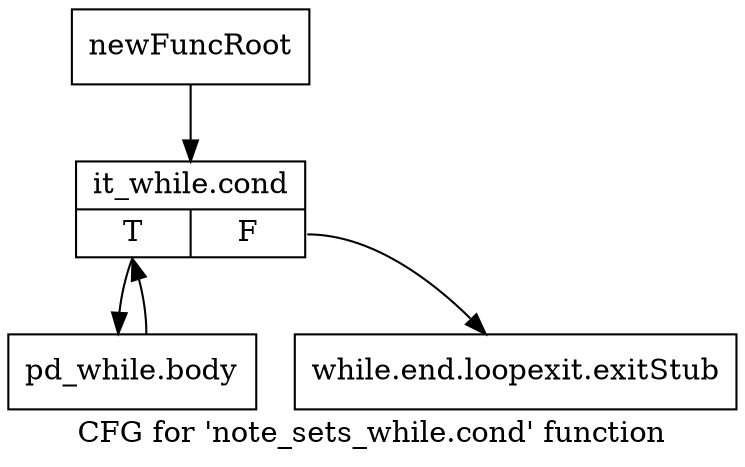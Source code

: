 digraph "CFG for 'note_sets_while.cond' function" {
	label="CFG for 'note_sets_while.cond' function";

	Node0xbb3ea20 [shape=record,label="{newFuncRoot}"];
	Node0xbb3ea20 -> Node0xbb3eac0;
	Node0xbb3ea70 [shape=record,label="{while.end.loopexit.exitStub}"];
	Node0xbb3eac0 [shape=record,label="{it_while.cond|{<s0>T|<s1>F}}"];
	Node0xbb3eac0:s0 -> Node0xbb3eb10;
	Node0xbb3eac0:s1 -> Node0xbb3ea70;
	Node0xbb3eb10 [shape=record,label="{pd_while.body}"];
	Node0xbb3eb10 -> Node0xbb3eac0;
}
